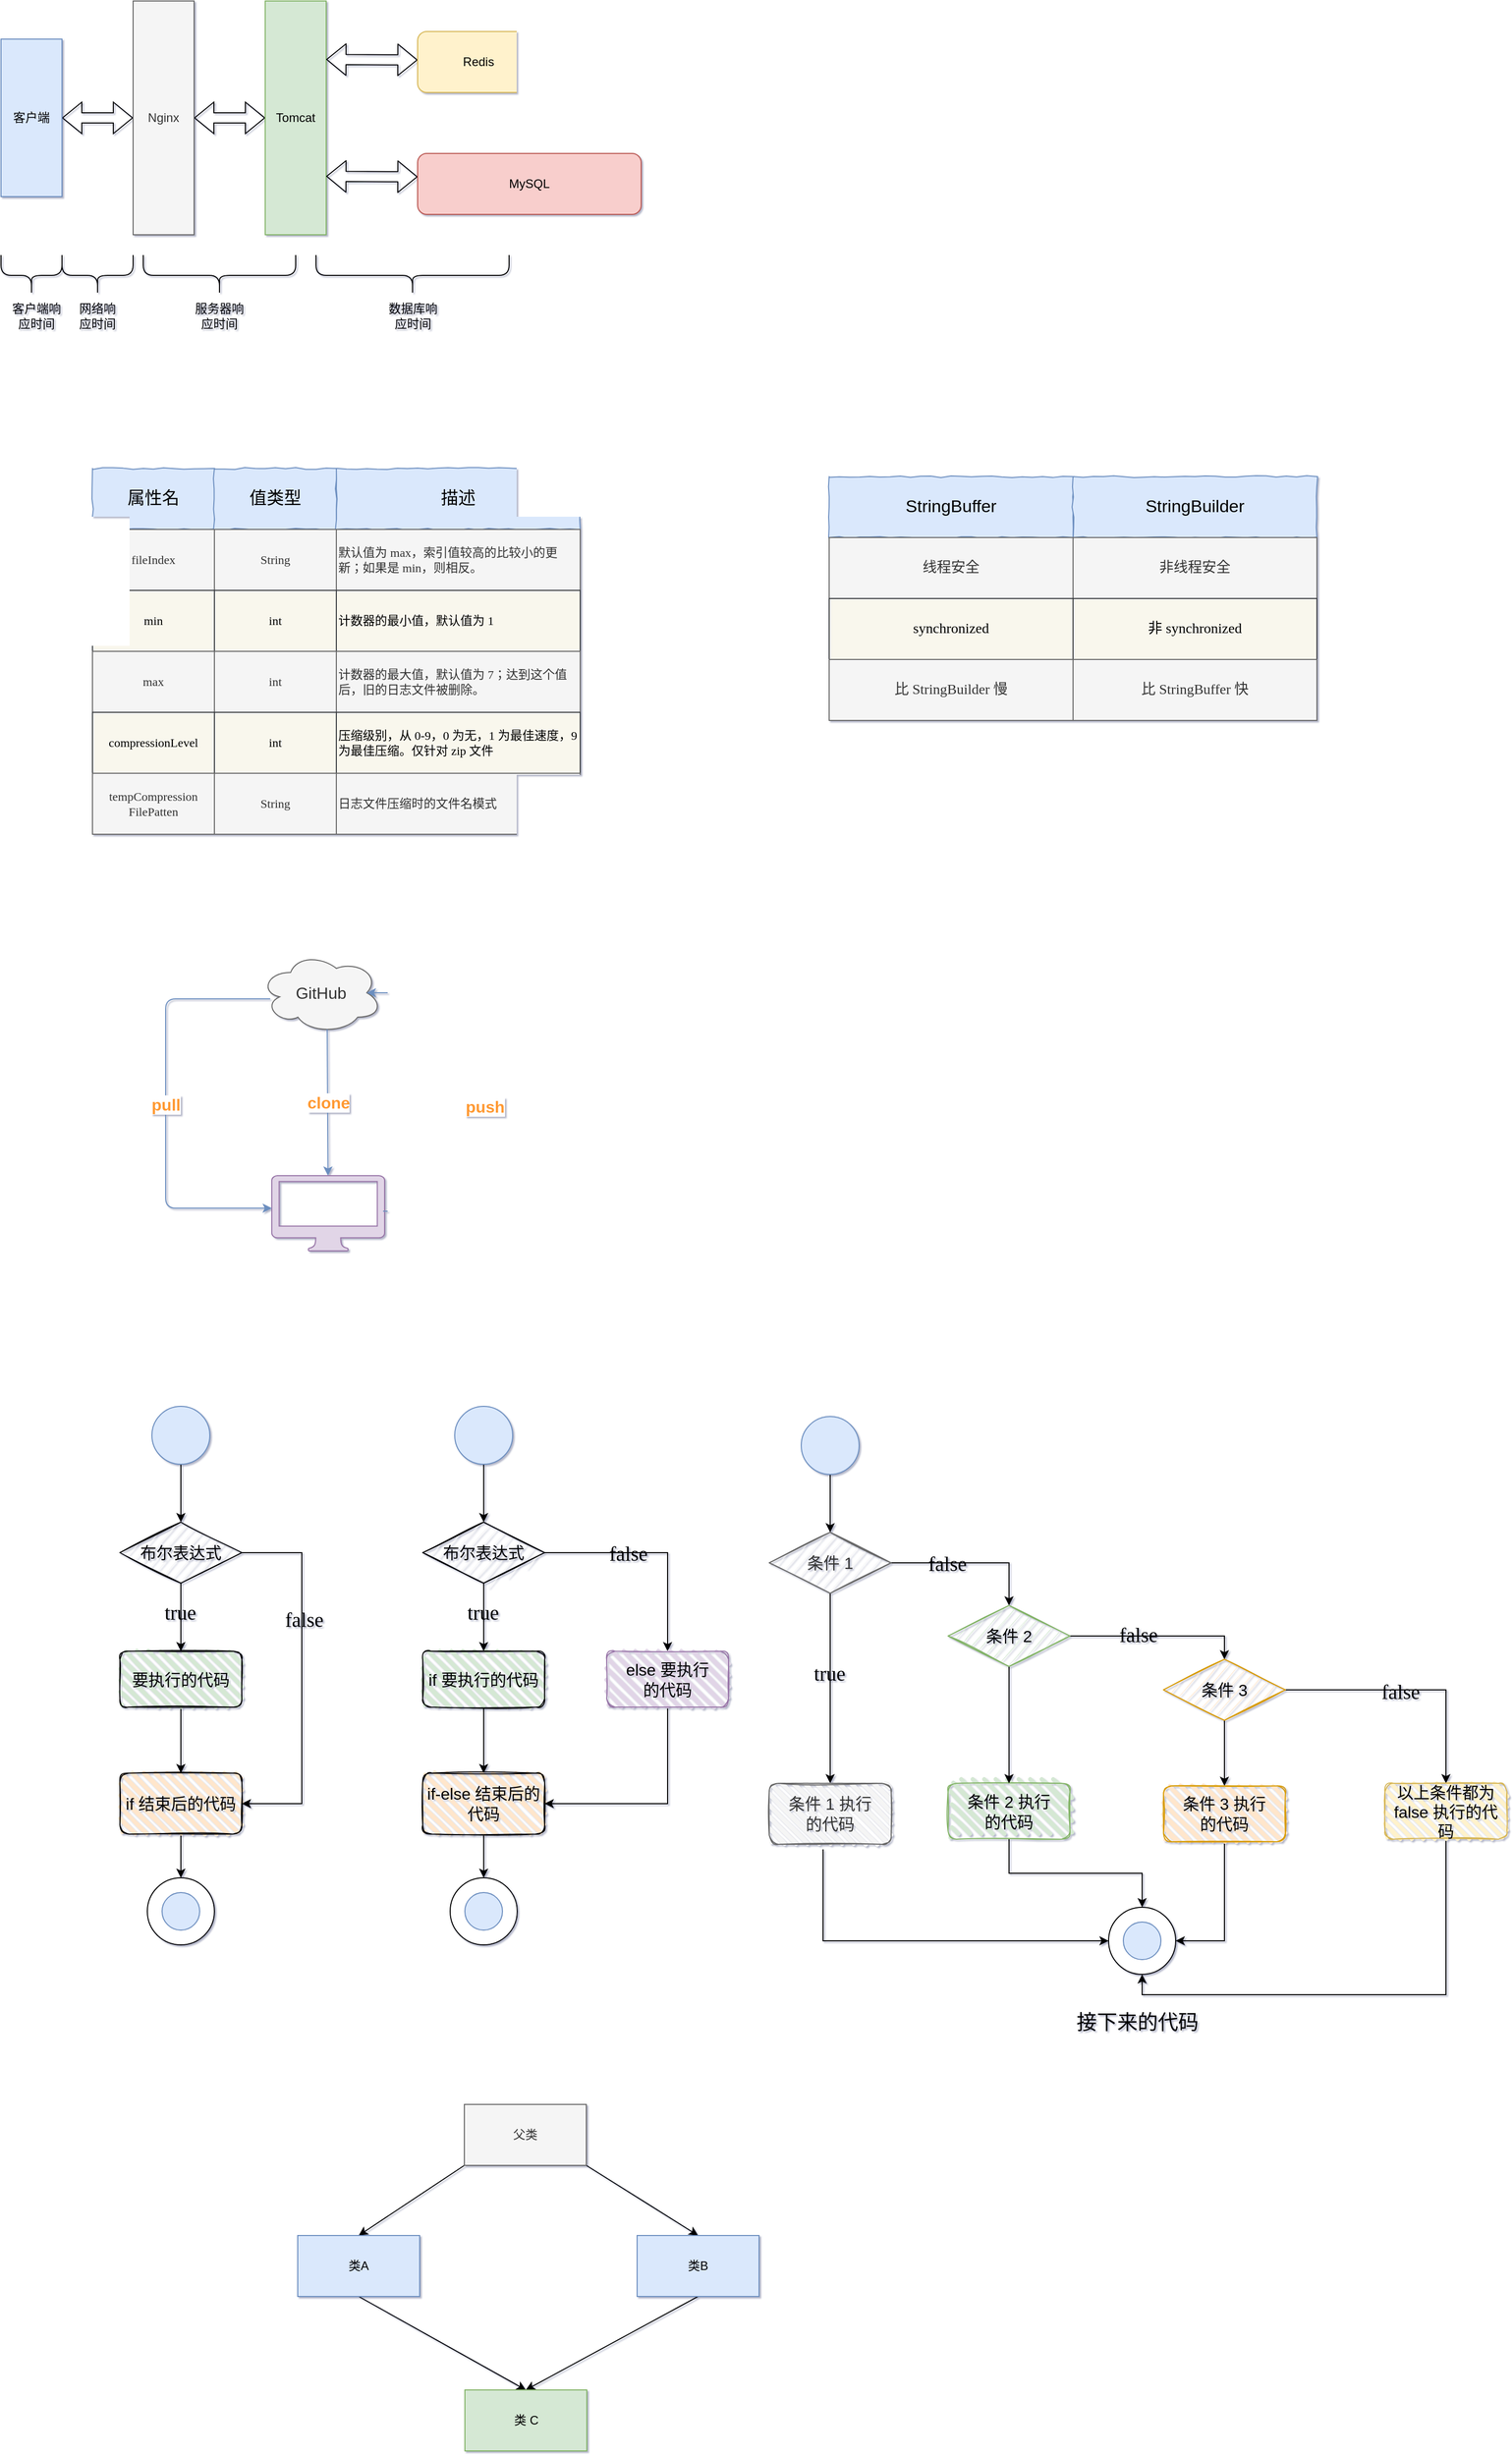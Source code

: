 <mxfile version="13.10.3" type="github" pages="2">
  <diagram id="diSPx6sxwbUCZ3BAV0dR" name="Page-1">
    <mxGraphModel dx="809" dy="812" grid="0" gridSize="10" guides="1" tooltips="1" connect="1" arrows="1" fold="1" page="0" pageScale="1" pageWidth="583" pageHeight="827" math="0" shadow="1">
      <root>
        <mxCell id="0" />
        <mxCell id="1" parent="0" />
        <mxCell id="1Xf8XIknH_fAtcvEAelX-21" style="edgeStyle=orthogonalEdgeStyle;shape=flexArrow;rounded=0;orthogonalLoop=1;jettySize=auto;html=1;exitX=1;exitY=0.5;exitDx=0;exitDy=0;entryX=0;entryY=0.5;entryDx=0;entryDy=0;startArrow=block;" parent="1" source="1Xf8XIknH_fAtcvEAelX-1" target="1Xf8XIknH_fAtcvEAelX-8" edge="1">
          <mxGeometry relative="1" as="geometry" />
        </mxCell>
        <mxCell id="1Xf8XIknH_fAtcvEAelX-1" value="客户端" style="rounded=0;whiteSpace=wrap;html=1;fillColor=#dae8fc;strokeColor=#6c8ebf;" parent="1" vertex="1">
          <mxGeometry x="10" y="267.5" width="60" height="155" as="geometry" />
        </mxCell>
        <mxCell id="1Xf8XIknH_fAtcvEAelX-22" style="edgeStyle=orthogonalEdgeStyle;shape=flexArrow;rounded=0;orthogonalLoop=1;jettySize=auto;html=1;entryX=0;entryY=0.5;entryDx=0;entryDy=0;startArrow=block;" parent="1" source="1Xf8XIknH_fAtcvEAelX-8" target="1Xf8XIknH_fAtcvEAelX-9" edge="1">
          <mxGeometry relative="1" as="geometry" />
        </mxCell>
        <mxCell id="1Xf8XIknH_fAtcvEAelX-8" value="Nginx" style="rounded=0;whiteSpace=wrap;html=1;fillColor=#f5f5f5;strokeColor=#666666;fontColor=#333333;" parent="1" vertex="1">
          <mxGeometry x="140" y="230" width="60" height="230" as="geometry" />
        </mxCell>
        <mxCell id="1Xf8XIknH_fAtcvEAelX-9" value="Tomcat" style="rounded=0;whiteSpace=wrap;html=1;fillColor=#d5e8d4;strokeColor=#82b366;" parent="1" vertex="1">
          <mxGeometry x="270" y="230" width="60" height="230" as="geometry" />
        </mxCell>
        <mxCell id="1Xf8XIknH_fAtcvEAelX-29" value="" style="shape=flexArrow;endArrow=classic;startArrow=classic;html=1;exitX=1;exitY=0.25;exitDx=0;exitDy=0;" parent="1" source="1Xf8XIknH_fAtcvEAelX-9" edge="1">
          <mxGeometry width="50" height="50" relative="1" as="geometry">
            <mxPoint x="350" y="300" as="sourcePoint" />
            <mxPoint x="420" y="288" as="targetPoint" />
          </mxGeometry>
        </mxCell>
        <mxCell id="1Xf8XIknH_fAtcvEAelX-30" value="Redis" style="rounded=1;whiteSpace=wrap;html=1;fillColor=#fff2cc;strokeColor=#d6b656;" parent="1" vertex="1">
          <mxGeometry x="420" y="260" width="120" height="60" as="geometry" />
        </mxCell>
        <mxCell id="1Xf8XIknH_fAtcvEAelX-31" value="" style="shape=flexArrow;endArrow=classic;startArrow=classic;html=1;exitX=1;exitY=0.75;exitDx=0;exitDy=0;" parent="1" source="1Xf8XIknH_fAtcvEAelX-9" edge="1">
          <mxGeometry width="50" height="50" relative="1" as="geometry">
            <mxPoint x="340" y="430" as="sourcePoint" />
            <mxPoint x="420" y="403" as="targetPoint" />
          </mxGeometry>
        </mxCell>
        <mxCell id="1Xf8XIknH_fAtcvEAelX-32" value="MySQL" style="rounded=1;whiteSpace=wrap;html=1;fillColor=#f8cecc;strokeColor=#b85450;" parent="1" vertex="1">
          <mxGeometry x="420" y="380" width="220" height="60" as="geometry" />
        </mxCell>
        <mxCell id="1Xf8XIknH_fAtcvEAelX-35" value="" style="shape=curlyBracket;whiteSpace=wrap;html=1;rounded=1;direction=north;" parent="1" vertex="1">
          <mxGeometry x="10" y="480" width="60" height="40" as="geometry" />
        </mxCell>
        <mxCell id="1Xf8XIknH_fAtcvEAelX-36" value="客户端响应时间" style="text;html=1;strokeColor=none;fillColor=none;align=center;verticalAlign=middle;whiteSpace=wrap;rounded=0;" parent="1" vertex="1">
          <mxGeometry x="20" y="530" width="50" height="20" as="geometry" />
        </mxCell>
        <mxCell id="1Xf8XIknH_fAtcvEAelX-38" value="" style="shape=curlyBracket;whiteSpace=wrap;html=1;rounded=1;direction=north;" parent="1" vertex="1">
          <mxGeometry x="70" y="480" width="70" height="40" as="geometry" />
        </mxCell>
        <mxCell id="1Xf8XIknH_fAtcvEAelX-39" value="网络响应时间" style="text;html=1;strokeColor=none;fillColor=none;align=center;verticalAlign=middle;whiteSpace=wrap;rounded=0;" parent="1" vertex="1">
          <mxGeometry x="85" y="530" width="40" height="20" as="geometry" />
        </mxCell>
        <mxCell id="1Xf8XIknH_fAtcvEAelX-40" value="" style="shape=curlyBracket;whiteSpace=wrap;html=1;rounded=1;direction=north;" parent="1" vertex="1">
          <mxGeometry x="150" y="480" width="150" height="40" as="geometry" />
        </mxCell>
        <mxCell id="1Xf8XIknH_fAtcvEAelX-41" value="服务器响应时间" style="text;html=1;strokeColor=none;fillColor=none;align=center;verticalAlign=middle;whiteSpace=wrap;rounded=0;" parent="1" vertex="1">
          <mxGeometry x="200" y="530" width="50" height="20" as="geometry" />
        </mxCell>
        <mxCell id="1Xf8XIknH_fAtcvEAelX-43" value="" style="shape=curlyBracket;whiteSpace=wrap;html=1;rounded=1;direction=north;" parent="1" vertex="1">
          <mxGeometry x="320" y="480" width="190" height="40" as="geometry" />
        </mxCell>
        <mxCell id="1Xf8XIknH_fAtcvEAelX-44" value="数据库响应时间" style="text;html=1;strokeColor=none;fillColor=none;align=center;verticalAlign=middle;whiteSpace=wrap;rounded=0;" parent="1" vertex="1">
          <mxGeometry x="387.5" y="530" width="55" height="20" as="geometry" />
        </mxCell>
        <mxCell id="rbrxd1Zm40ocYw3N6xHd-1" value="属性名" style="rounded=0;whiteSpace=wrap;html=1;fontSize=17;fillColor=#dae8fc;strokeColor=#6c8ebf;comic=1;" parent="1" vertex="1">
          <mxGeometry x="100" y="690" width="120" height="60" as="geometry" />
        </mxCell>
        <mxCell id="rbrxd1Zm40ocYw3N6xHd-2" value="值类型" style="rounded=0;whiteSpace=wrap;html=1;fontSize=17;fillColor=#dae8fc;strokeColor=#6c8ebf;comic=1;" parent="1" vertex="1">
          <mxGeometry x="220" y="690" width="120" height="60" as="geometry" />
        </mxCell>
        <mxCell id="rbrxd1Zm40ocYw3N6xHd-3" value="描述" style="rounded=0;whiteSpace=wrap;html=1;fontSize=17;fillColor=#dae8fc;strokeColor=#6c8ebf;comic=1;" parent="1" vertex="1">
          <mxGeometry x="340" y="690" width="240" height="60" as="geometry" />
        </mxCell>
        <mxCell id="rbrxd1Zm40ocYw3N6xHd-4" value="fileIndex" style="rounded=0;whiteSpace=wrap;html=1;fillColor=#f5f5f5;strokeColor=#666666;fontColor=#333333;fontFamily=Verdana;" parent="1" vertex="1">
          <mxGeometry x="100" y="750" width="120" height="60" as="geometry" />
        </mxCell>
        <mxCell id="rbrxd1Zm40ocYw3N6xHd-5" value="String" style="rounded=0;whiteSpace=wrap;html=1;fillColor=#f5f5f5;strokeColor=#666666;fontColor=#333333;fontFamily=Verdana;" parent="1" vertex="1">
          <mxGeometry x="220" y="750" width="120" height="60" as="geometry" />
        </mxCell>
        <mxCell id="rbrxd1Zm40ocYw3N6xHd-6" value="默认值为 max，索引值较高的比较小的更新；如果是 min，则相反。" style="rounded=0;whiteSpace=wrap;html=1;align=left;fillColor=#f5f5f5;strokeColor=#666666;fontColor=#333333;fontFamily=Verdana;" parent="1" vertex="1">
          <mxGeometry x="340" y="750" width="240" height="60" as="geometry" />
        </mxCell>
        <mxCell id="rbrxd1Zm40ocYw3N6xHd-7" value="min" style="rounded=0;whiteSpace=wrap;html=1;fontSize=12;fontFamily=Verdana;fillColor=#f9f7ed;strokeColor=#36393d;" parent="1" vertex="1">
          <mxGeometry x="100" y="810" width="120" height="60" as="geometry" />
        </mxCell>
        <mxCell id="rbrxd1Zm40ocYw3N6xHd-8" value="int" style="rounded=0;whiteSpace=wrap;html=1;fontSize=12;fontFamily=Verdana;fillColor=#f9f7ed;strokeColor=#36393d;" parent="1" vertex="1">
          <mxGeometry x="220" y="810" width="120" height="60" as="geometry" />
        </mxCell>
        <mxCell id="rbrxd1Zm40ocYw3N6xHd-9" value="计数器的最小值，默认值为 1" style="rounded=0;whiteSpace=wrap;html=1;align=left;fontSize=12;fontFamily=Verdana;fillColor=#f9f7ed;strokeColor=#36393d;" parent="1" vertex="1">
          <mxGeometry x="340" y="810" width="240" height="60" as="geometry" />
        </mxCell>
        <mxCell id="rbrxd1Zm40ocYw3N6xHd-10" value="max" style="rounded=0;whiteSpace=wrap;html=1;fillColor=#f5f5f5;strokeColor=#666666;fontColor=#333333;fontSize=12;fontFamily=Verdana;" parent="1" vertex="1">
          <mxGeometry x="100" y="870" width="120" height="60" as="geometry" />
        </mxCell>
        <mxCell id="rbrxd1Zm40ocYw3N6xHd-11" value="compressionLevel" style="rounded=0;whiteSpace=wrap;html=1;fontSize=12;fontFamily=Verdana;fillColor=#f9f7ed;strokeColor=#36393d;" parent="1" vertex="1">
          <mxGeometry x="100" y="930" width="120" height="60" as="geometry" />
        </mxCell>
        <mxCell id="rbrxd1Zm40ocYw3N6xHd-12" value="tempCompression&lt;br style=&quot;font-size: 12px;&quot;&gt;FilePatten" style="rounded=0;whiteSpace=wrap;html=1;align=center;fillColor=#f5f5f5;strokeColor=#666666;fontColor=#333333;fontSize=12;fontFamily=Verdana;" parent="1" vertex="1">
          <mxGeometry x="100" y="990" width="120" height="60" as="geometry" />
        </mxCell>
        <mxCell id="rbrxd1Zm40ocYw3N6xHd-13" value="int" style="rounded=0;whiteSpace=wrap;html=1;fillColor=#f5f5f5;strokeColor=#666666;fontColor=#333333;fontSize=12;fontFamily=Verdana;" parent="1" vertex="1">
          <mxGeometry x="220" y="870" width="120" height="60" as="geometry" />
        </mxCell>
        <mxCell id="rbrxd1Zm40ocYw3N6xHd-14" value="int" style="rounded=0;whiteSpace=wrap;html=1;fontSize=12;fontFamily=Verdana;fillColor=#f9f7ed;strokeColor=#36393d;" parent="1" vertex="1">
          <mxGeometry x="220" y="930" width="120" height="60" as="geometry" />
        </mxCell>
        <mxCell id="rbrxd1Zm40ocYw3N6xHd-15" value="String" style="rounded=0;whiteSpace=wrap;html=1;fillColor=#f5f5f5;strokeColor=#666666;fontColor=#333333;fontSize=12;fontFamily=Verdana;" parent="1" vertex="1">
          <mxGeometry x="220" y="990" width="120" height="60" as="geometry" />
        </mxCell>
        <mxCell id="rbrxd1Zm40ocYw3N6xHd-16" value="计数器的最大值，默认值为 7；达到这个值后，旧的日志文件被删除。" style="rounded=0;whiteSpace=wrap;html=1;align=left;fillColor=#f5f5f5;strokeColor=#666666;fontColor=#333333;fontSize=12;fontFamily=Verdana;" parent="1" vertex="1">
          <mxGeometry x="340" y="870" width="240" height="60" as="geometry" />
        </mxCell>
        <mxCell id="rbrxd1Zm40ocYw3N6xHd-17" value="压缩级别，从 0-9，0 为无，1 为最佳速度，9 为最佳压缩。仅针对 zip 文件" style="rounded=0;whiteSpace=wrap;html=1;align=left;fontSize=12;fontFamily=Verdana;fillColor=#f9f7ed;strokeColor=#36393d;" parent="1" vertex="1">
          <mxGeometry x="340" y="930" width="240" height="60" as="geometry" />
        </mxCell>
        <mxCell id="rbrxd1Zm40ocYw3N6xHd-18" value="日志文件压缩时的文件名模式" style="rounded=0;whiteSpace=wrap;html=1;align=left;fillColor=#f5f5f5;strokeColor=#666666;fontColor=#333333;fontSize=12;fontFamily=Verdana;" parent="1" vertex="1">
          <mxGeometry x="340" y="990" width="240" height="60" as="geometry" />
        </mxCell>
        <mxCell id="RKml3W5jO_ZEPc0W99SS-1" value="GitHub" style="ellipse;shape=cloud;whiteSpace=wrap;html=1;fillColor=#f5f5f5;strokeColor=#666666;fontColor=#333333;fontSize=16;" parent="1" vertex="1">
          <mxGeometry x="265" y="1166" width="120" height="80" as="geometry" />
        </mxCell>
        <mxCell id="RKml3W5jO_ZEPc0W99SS-4" value="" style="pointerEvents=1;shadow=0;dashed=0;html=1;strokeColor=#9673a6;fillColor=#e1d5e7;labelPosition=center;verticalLabelPosition=bottom;verticalAlign=top;outlineConnect=0;align=center;shape=mxgraph.office.devices.mac_client;fontSize=16;" parent="1" vertex="1">
          <mxGeometry x="276.5" y="1386" width="111" height="74" as="geometry" />
        </mxCell>
        <mxCell id="RKml3W5jO_ZEPc0W99SS-5" value="" style="endArrow=classic;html=1;exitX=0.55;exitY=0.95;exitDx=0;exitDy=0;exitPerimeter=0;fillColor=#dae8fc;strokeColor=#6c8ebf;fontSize=16;" parent="1" source="RKml3W5jO_ZEPc0W99SS-1" target="RKml3W5jO_ZEPc0W99SS-4" edge="1">
          <mxGeometry relative="1" as="geometry">
            <mxPoint x="326" y="1274" as="sourcePoint" />
            <mxPoint x="426" y="1274" as="targetPoint" />
          </mxGeometry>
        </mxCell>
        <mxCell id="RKml3W5jO_ZEPc0W99SS-6" value="clone" style="edgeLabel;resizable=0;html=1;align=center;verticalAlign=middle;fontSize=16;fontStyle=1;fontColor=#FF9933;" parent="RKml3W5jO_ZEPc0W99SS-5" connectable="0" vertex="1">
          <mxGeometry relative="1" as="geometry" />
        </mxCell>
        <mxCell id="RKml3W5jO_ZEPc0W99SS-8" value="" style="endArrow=classic;html=1;entryX=0.875;entryY=0.5;entryDx=0;entryDy=0;entryPerimeter=0;edgeStyle=orthogonalEdgeStyle;fillColor=#dae8fc;strokeColor=#6c8ebf;fontSize=16;" parent="1" target="RKml3W5jO_ZEPc0W99SS-1" edge="1">
          <mxGeometry relative="1" as="geometry">
            <mxPoint x="386" y="1421" as="sourcePoint" />
            <mxPoint x="486" y="1421" as="targetPoint" />
            <Array as="points">
              <mxPoint x="485" y="1421" />
              <mxPoint x="485" y="1206" />
            </Array>
          </mxGeometry>
        </mxCell>
        <mxCell id="RKml3W5jO_ZEPc0W99SS-9" value="push" style="edgeLabel;resizable=0;align=center;verticalAlign=middle;fontSize=16;fontStyle=1;fontColor=#FF9933;html=1;comic=0;" parent="RKml3W5jO_ZEPc0W99SS-8" connectable="0" vertex="1">
          <mxGeometry relative="1" as="geometry">
            <mxPoint x="1" y="12" as="offset" />
          </mxGeometry>
        </mxCell>
        <mxCell id="RKml3W5jO_ZEPc0W99SS-10" value="" style="endArrow=classic;html=1;exitX=0.083;exitY=0.575;exitDx=0;exitDy=0;exitPerimeter=0;edgeStyle=orthogonalEdgeStyle;fillColor=#dae8fc;strokeColor=#6c8ebf;fontSize=16;" parent="1" source="RKml3W5jO_ZEPc0W99SS-1" target="RKml3W5jO_ZEPc0W99SS-4" edge="1">
          <mxGeometry relative="1" as="geometry">
            <mxPoint x="157" y="1254" as="sourcePoint" />
            <mxPoint x="262" y="1423" as="targetPoint" />
            <Array as="points">
              <mxPoint x="172" y="1212" />
              <mxPoint x="172" y="1418" />
            </Array>
          </mxGeometry>
        </mxCell>
        <mxCell id="RKml3W5jO_ZEPc0W99SS-11" value="pull" style="edgeLabel;resizable=0;html=1;align=center;verticalAlign=middle;fontSize=16;fontStyle=1;fontColor=#FF9933;" parent="RKml3W5jO_ZEPc0W99SS-10" connectable="0" vertex="1">
          <mxGeometry relative="1" as="geometry" />
        </mxCell>
        <mxCell id="RKml3W5jO_ZEPc0W99SS-21" style="edgeStyle=orthogonalEdgeStyle;rounded=0;orthogonalLoop=1;jettySize=auto;html=1;exitX=1;exitY=0.5;exitDx=0;exitDy=0;entryX=1;entryY=0.5;entryDx=0;entryDy=0;fontSize=16;fontColor=#000000;" parent="1" source="RKml3W5jO_ZEPc0W99SS-13" target="RKml3W5jO_ZEPc0W99SS-15" edge="1">
          <mxGeometry relative="1" as="geometry">
            <Array as="points">
              <mxPoint x="306" y="1757" />
              <mxPoint x="306" y="2004" />
            </Array>
          </mxGeometry>
        </mxCell>
        <mxCell id="RKml3W5jO_ZEPc0W99SS-26" value="false" style="edgeLabel;html=1;align=center;verticalAlign=middle;resizable=0;points=[];fontSize=20;fontColor=#000000;labelBackgroundColor=none;fontFamily=Comic Sans MS;" parent="RKml3W5jO_ZEPc0W99SS-21" vertex="1" connectable="0">
          <mxGeometry x="-0.189" y="-1" relative="1" as="geometry">
            <mxPoint x="3" y="-24" as="offset" />
          </mxGeometry>
        </mxCell>
        <mxCell id="RKml3W5jO_ZEPc0W99SS-22" style="edgeStyle=orthogonalEdgeStyle;rounded=0;orthogonalLoop=1;jettySize=auto;html=1;exitX=0.5;exitY=1;exitDx=0;exitDy=0;entryX=0.5;entryY=0;entryDx=0;entryDy=0;fontSize=16;fontColor=#000000;" parent="1" source="RKml3W5jO_ZEPc0W99SS-13" target="RKml3W5jO_ZEPc0W99SS-14" edge="1">
          <mxGeometry relative="1" as="geometry" />
        </mxCell>
        <mxCell id="RKml3W5jO_ZEPc0W99SS-25" value="true" style="edgeLabel;html=1;align=center;verticalAlign=middle;resizable=0;points=[];fontSize=20;labelBackgroundColor=none;comic=0;fontFamily=Comic Sans MS;" parent="RKml3W5jO_ZEPc0W99SS-22" vertex="1" connectable="0">
          <mxGeometry x="-0.164" y="-1" relative="1" as="geometry">
            <mxPoint as="offset" />
          </mxGeometry>
        </mxCell>
        <mxCell id="RKml3W5jO_ZEPc0W99SS-13" value="布尔表达式" style="rhombus;whiteSpace=wrap;html=1;strokeWidth=1;fillWeight=-1;hachureGap=8;fillStyle=auto;fillColor=#f5f5f5;sketch=1;labelBackgroundColor=none;comic=0;fontSize=16;" parent="1" vertex="1">
          <mxGeometry x="127" y="1727" width="120" height="60" as="geometry" />
        </mxCell>
        <mxCell id="RKml3W5jO_ZEPc0W99SS-23" style="edgeStyle=orthogonalEdgeStyle;rounded=0;orthogonalLoop=1;jettySize=auto;html=1;entryX=0.5;entryY=0;entryDx=0;entryDy=0;fontSize=16;fontColor=#000000;" parent="1" source="RKml3W5jO_ZEPc0W99SS-14" target="RKml3W5jO_ZEPc0W99SS-15" edge="1">
          <mxGeometry relative="1" as="geometry" />
        </mxCell>
        <mxCell id="RKml3W5jO_ZEPc0W99SS-14" value="要执行的代码" style="rounded=1;whiteSpace=wrap;html=1;strokeWidth=1;fillWeight=4;hachureGap=8;hachureAngle=45;fillColor=#d5e8d4;sketch=1;labelBackgroundColor=none;comic=0;fontSize=16;" parent="1" vertex="1">
          <mxGeometry x="127" y="1854" width="120" height="55" as="geometry" />
        </mxCell>
        <mxCell id="RKml3W5jO_ZEPc0W99SS-24" style="edgeStyle=orthogonalEdgeStyle;rounded=0;orthogonalLoop=1;jettySize=auto;html=1;exitX=0.5;exitY=1;exitDx=0;exitDy=0;entryX=0.5;entryY=0;entryDx=0;entryDy=0;fontSize=16;fontColor=#000000;" parent="1" source="RKml3W5jO_ZEPc0W99SS-15" target="RKml3W5jO_ZEPc0W99SS-18" edge="1">
          <mxGeometry relative="1" as="geometry" />
        </mxCell>
        <mxCell id="RKml3W5jO_ZEPc0W99SS-15" value="if 结束后的代码" style="rounded=1;whiteSpace=wrap;html=1;strokeWidth=1;fillWeight=4;hachureGap=8;hachureAngle=45;fillColor=#ffe6cc;sketch=1;labelBackgroundColor=none;comic=0;fontSize=16;" parent="1" vertex="1">
          <mxGeometry x="127" y="1974" width="120" height="60" as="geometry" />
        </mxCell>
        <mxCell id="RKml3W5jO_ZEPc0W99SS-20" style="edgeStyle=orthogonalEdgeStyle;rounded=0;orthogonalLoop=1;jettySize=auto;html=1;entryX=0.5;entryY=0;entryDx=0;entryDy=0;fontSize=16;fontColor=#000000;" parent="1" source="RKml3W5jO_ZEPc0W99SS-17" target="RKml3W5jO_ZEPc0W99SS-13" edge="1">
          <mxGeometry relative="1" as="geometry" />
        </mxCell>
        <mxCell id="RKml3W5jO_ZEPc0W99SS-17" value="" style="ellipse;whiteSpace=wrap;html=1;aspect=fixed;labelBackgroundColor=#FFF2CC;comic=0;fontSize=16;fillColor=#dae8fc;strokeColor=#6c8ebf;" parent="1" vertex="1">
          <mxGeometry x="158.5" y="1613" width="57" height="57" as="geometry" />
        </mxCell>
        <mxCell id="RKml3W5jO_ZEPc0W99SS-18" value="" style="ellipse;whiteSpace=wrap;html=1;aspect=fixed;labelBackgroundColor=#FFF2CC;comic=0;fontSize=16;fontColor=#FF9933;" parent="1" vertex="1">
          <mxGeometry x="154" y="2077" width="66" height="66" as="geometry" />
        </mxCell>
        <mxCell id="RKml3W5jO_ZEPc0W99SS-19" value="" style="ellipse;whiteSpace=wrap;html=1;aspect=fixed;labelBackgroundColor=#FFF2CC;comic=0;fontSize=16;fillColor=#dae8fc;strokeColor=#6c8ebf;" parent="1" vertex="1">
          <mxGeometry x="168.5" y="2091.5" width="37" height="37" as="geometry" />
        </mxCell>
        <mxCell id="RKml3W5jO_ZEPc0W99SS-29" style="edgeStyle=orthogonalEdgeStyle;rounded=0;orthogonalLoop=1;jettySize=auto;html=1;exitX=0.5;exitY=1;exitDx=0;exitDy=0;entryX=0.5;entryY=0;entryDx=0;entryDy=0;fontSize=16;fontColor=#000000;" parent="1" source="RKml3W5jO_ZEPc0W99SS-31" target="RKml3W5jO_ZEPc0W99SS-33" edge="1">
          <mxGeometry relative="1" as="geometry" />
        </mxCell>
        <mxCell id="RKml3W5jO_ZEPc0W99SS-30" value="true" style="edgeLabel;html=1;align=center;verticalAlign=middle;resizable=0;points=[];fontSize=20;labelBackgroundColor=none;comic=0;fontFamily=Comic Sans MS;" parent="RKml3W5jO_ZEPc0W99SS-29" vertex="1" connectable="0">
          <mxGeometry x="-0.164" y="-1" relative="1" as="geometry">
            <mxPoint as="offset" />
          </mxGeometry>
        </mxCell>
        <mxCell id="RKml3W5jO_ZEPc0W99SS-41" style="edgeStyle=orthogonalEdgeStyle;rounded=0;orthogonalLoop=1;jettySize=auto;html=1;entryX=0.5;entryY=0;entryDx=0;entryDy=0;fontFamily=Comic Sans MS;fontSize=20;fontColor=#000000;" parent="1" source="RKml3W5jO_ZEPc0W99SS-31" target="RKml3W5jO_ZEPc0W99SS-40" edge="1">
          <mxGeometry relative="1" as="geometry">
            <Array as="points">
              <mxPoint x="666" y="1757" />
            </Array>
          </mxGeometry>
        </mxCell>
        <mxCell id="RKml3W5jO_ZEPc0W99SS-43" value="false" style="edgeLabel;html=1;align=center;verticalAlign=middle;resizable=0;points=[];fontSize=20;fontFamily=Comic Sans MS;fontColor=#000000;labelBackgroundColor=none;" parent="RKml3W5jO_ZEPc0W99SS-41" vertex="1" connectable="0">
          <mxGeometry x="-0.248" relative="1" as="geometry">
            <mxPoint as="offset" />
          </mxGeometry>
        </mxCell>
        <mxCell id="RKml3W5jO_ZEPc0W99SS-31" value="布尔表达式" style="rhombus;whiteSpace=wrap;html=1;strokeWidth=1;fillWeight=-1;hachureGap=8;fillStyle=auto;fillColor=#f5f5f5;sketch=1;labelBackgroundColor=none;comic=0;fontSize=16;" parent="1" vertex="1">
          <mxGeometry x="425" y="1727" width="120" height="60" as="geometry" />
        </mxCell>
        <mxCell id="RKml3W5jO_ZEPc0W99SS-32" style="edgeStyle=orthogonalEdgeStyle;rounded=0;orthogonalLoop=1;jettySize=auto;html=1;entryX=0.5;entryY=0;entryDx=0;entryDy=0;fontSize=16;fontColor=#000000;" parent="1" source="RKml3W5jO_ZEPc0W99SS-33" target="RKml3W5jO_ZEPc0W99SS-35" edge="1">
          <mxGeometry relative="1" as="geometry" />
        </mxCell>
        <mxCell id="RKml3W5jO_ZEPc0W99SS-33" value="if 要执行的代码" style="rounded=1;whiteSpace=wrap;html=1;strokeWidth=1;fillWeight=4;hachureGap=8;hachureAngle=45;fillColor=#d5e8d4;sketch=1;labelBackgroundColor=none;comic=0;fontSize=16;" parent="1" vertex="1">
          <mxGeometry x="425" y="1854" width="120" height="55" as="geometry" />
        </mxCell>
        <mxCell id="RKml3W5jO_ZEPc0W99SS-34" style="edgeStyle=orthogonalEdgeStyle;rounded=0;orthogonalLoop=1;jettySize=auto;html=1;exitX=0.5;exitY=1;exitDx=0;exitDy=0;entryX=0.5;entryY=0;entryDx=0;entryDy=0;fontSize=16;fontColor=#000000;" parent="1" source="RKml3W5jO_ZEPc0W99SS-35" target="RKml3W5jO_ZEPc0W99SS-38" edge="1">
          <mxGeometry relative="1" as="geometry" />
        </mxCell>
        <mxCell id="RKml3W5jO_ZEPc0W99SS-35" value="if-else 结束后的代码" style="rounded=1;whiteSpace=wrap;html=1;strokeWidth=1;fillWeight=4;hachureGap=8;hachureAngle=45;fillColor=#ffe6cc;sketch=1;labelBackgroundColor=none;comic=0;fontSize=16;" parent="1" vertex="1">
          <mxGeometry x="425" y="1974" width="120" height="60" as="geometry" />
        </mxCell>
        <mxCell id="RKml3W5jO_ZEPc0W99SS-36" style="edgeStyle=orthogonalEdgeStyle;rounded=0;orthogonalLoop=1;jettySize=auto;html=1;entryX=0.5;entryY=0;entryDx=0;entryDy=0;fontSize=16;fontColor=#000000;" parent="1" source="RKml3W5jO_ZEPc0W99SS-37" target="RKml3W5jO_ZEPc0W99SS-31" edge="1">
          <mxGeometry relative="1" as="geometry" />
        </mxCell>
        <mxCell id="RKml3W5jO_ZEPc0W99SS-37" value="" style="ellipse;whiteSpace=wrap;html=1;aspect=fixed;labelBackgroundColor=#FFF2CC;comic=0;fontSize=16;fillColor=#dae8fc;strokeColor=#6c8ebf;" parent="1" vertex="1">
          <mxGeometry x="456.5" y="1613" width="57" height="57" as="geometry" />
        </mxCell>
        <mxCell id="RKml3W5jO_ZEPc0W99SS-38" value="" style="ellipse;whiteSpace=wrap;html=1;aspect=fixed;labelBackgroundColor=#FFF2CC;comic=0;fontSize=16;fontColor=#FF9933;" parent="1" vertex="1">
          <mxGeometry x="452" y="2077" width="66" height="66" as="geometry" />
        </mxCell>
        <mxCell id="RKml3W5jO_ZEPc0W99SS-39" value="" style="ellipse;whiteSpace=wrap;html=1;aspect=fixed;labelBackgroundColor=#FFF2CC;comic=0;fontSize=16;fillColor=#dae8fc;strokeColor=#6c8ebf;" parent="1" vertex="1">
          <mxGeometry x="466.5" y="2091.5" width="37" height="37" as="geometry" />
        </mxCell>
        <mxCell id="RKml3W5jO_ZEPc0W99SS-42" style="edgeStyle=orthogonalEdgeStyle;rounded=0;orthogonalLoop=1;jettySize=auto;html=1;entryX=1;entryY=0.5;entryDx=0;entryDy=0;fontFamily=Comic Sans MS;fontSize=20;fontColor=#000000;" parent="1" source="RKml3W5jO_ZEPc0W99SS-40" target="RKml3W5jO_ZEPc0W99SS-35" edge="1">
          <mxGeometry relative="1" as="geometry">
            <Array as="points">
              <mxPoint x="666" y="2004" />
            </Array>
          </mxGeometry>
        </mxCell>
        <mxCell id="RKml3W5jO_ZEPc0W99SS-40" value="else 要执行&lt;br&gt;的代码" style="rounded=1;whiteSpace=wrap;html=1;strokeWidth=1;fillWeight=4;hachureGap=8;hachureAngle=45;fillColor=#e1d5e7;sketch=1;labelBackgroundColor=none;comic=0;fontSize=16;strokeColor=#9673a6;" parent="1" vertex="1">
          <mxGeometry x="606" y="1854" width="120" height="55" as="geometry" />
        </mxCell>
        <mxCell id="RKml3W5jO_ZEPc0W99SS-44" style="edgeStyle=orthogonalEdgeStyle;rounded=0;orthogonalLoop=1;jettySize=auto;html=1;exitX=0.5;exitY=1;exitDx=0;exitDy=0;fontSize=16;fontColor=#000000;" parent="1" source="RKml3W5jO_ZEPc0W99SS-48" target="RKml3W5jO_ZEPc0W99SS-52" edge="1">
          <mxGeometry relative="1" as="geometry">
            <mxPoint x="826" y="1864" as="targetPoint" />
          </mxGeometry>
        </mxCell>
        <mxCell id="RKml3W5jO_ZEPc0W99SS-45" value="true" style="edgeLabel;html=1;align=center;verticalAlign=middle;resizable=0;points=[];fontSize=20;labelBackgroundColor=none;comic=0;fontFamily=Comic Sans MS;" parent="RKml3W5jO_ZEPc0W99SS-44" vertex="1" connectable="0">
          <mxGeometry x="-0.164" y="-1" relative="1" as="geometry">
            <mxPoint as="offset" />
          </mxGeometry>
        </mxCell>
        <mxCell id="RKml3W5jO_ZEPc0W99SS-63" style="edgeStyle=orthogonalEdgeStyle;rounded=0;orthogonalLoop=1;jettySize=auto;html=1;entryX=0.5;entryY=0;entryDx=0;entryDy=0;fontFamily=Comic Sans MS;fontSize=20;fontColor=#000000;" parent="1" source="RKml3W5jO_ZEPc0W99SS-48" target="RKml3W5jO_ZEPc0W99SS-59" edge="1">
          <mxGeometry relative="1" as="geometry" />
        </mxCell>
        <mxCell id="RKml3W5jO_ZEPc0W99SS-74" value="false" style="edgeLabel;html=1;align=center;verticalAlign=middle;resizable=0;points=[];fontSize=20;fontFamily=Comic Sans MS;fontColor=#000000;labelBackgroundColor=none;" parent="RKml3W5jO_ZEPc0W99SS-63" vertex="1" connectable="0">
          <mxGeometry x="-0.304" relative="1" as="geometry">
            <mxPoint as="offset" />
          </mxGeometry>
        </mxCell>
        <mxCell id="RKml3W5jO_ZEPc0W99SS-48" value="条件 1" style="rhombus;whiteSpace=wrap;html=1;strokeWidth=1;fillWeight=-1;hachureGap=8;fillStyle=auto;fillColor=#f5f5f5;sketch=1;labelBackgroundColor=none;comic=0;fontSize=16;strokeColor=#666666;fontColor=#333333;" parent="1" vertex="1">
          <mxGeometry x="766" y="1737" width="120" height="60" as="geometry" />
        </mxCell>
        <mxCell id="RKml3W5jO_ZEPc0W99SS-70" style="edgeStyle=orthogonalEdgeStyle;rounded=0;orthogonalLoop=1;jettySize=auto;html=1;entryX=0;entryY=0.5;entryDx=0;entryDy=0;fontFamily=Comic Sans MS;fontSize=20;fontColor=#000000;exitX=0.442;exitY=1.083;exitDx=0;exitDy=0;exitPerimeter=0;" parent="1" source="RKml3W5jO_ZEPc0W99SS-52" target="RKml3W5jO_ZEPc0W99SS-55" edge="1">
          <mxGeometry relative="1" as="geometry">
            <Array as="points">
              <mxPoint x="819" y="2139" />
            </Array>
          </mxGeometry>
        </mxCell>
        <mxCell id="RKml3W5jO_ZEPc0W99SS-52" value="条件 1 执行&lt;br&gt;的代码" style="rounded=1;whiteSpace=wrap;html=1;strokeWidth=1;fillWeight=4;hachureGap=8;hachureAngle=45;fillColor=#f5f5f5;sketch=1;labelBackgroundColor=none;comic=0;fontSize=16;strokeColor=#666666;fontColor=#333333;" parent="1" vertex="1">
          <mxGeometry x="766" y="1984" width="120" height="60" as="geometry" />
        </mxCell>
        <mxCell id="RKml3W5jO_ZEPc0W99SS-53" style="edgeStyle=orthogonalEdgeStyle;rounded=0;orthogonalLoop=1;jettySize=auto;html=1;entryX=0.5;entryY=0;entryDx=0;entryDy=0;fontSize=16;fontColor=#000000;" parent="1" source="RKml3W5jO_ZEPc0W99SS-54" target="RKml3W5jO_ZEPc0W99SS-48" edge="1">
          <mxGeometry relative="1" as="geometry" />
        </mxCell>
        <mxCell id="RKml3W5jO_ZEPc0W99SS-54" value="" style="ellipse;whiteSpace=wrap;html=1;aspect=fixed;labelBackgroundColor=#FFF2CC;comic=0;fontSize=16;fillColor=#dae8fc;strokeColor=#6c8ebf;" parent="1" vertex="1">
          <mxGeometry x="797.5" y="1623" width="57" height="57" as="geometry" />
        </mxCell>
        <mxCell id="RKml3W5jO_ZEPc0W99SS-55" value="" style="ellipse;whiteSpace=wrap;html=1;aspect=fixed;labelBackgroundColor=#FFF2CC;comic=0;fontSize=16;fontColor=#FF9933;" parent="1" vertex="1">
          <mxGeometry x="1100" y="2106" width="66" height="66" as="geometry" />
        </mxCell>
        <mxCell id="RKml3W5jO_ZEPc0W99SS-56" value="" style="ellipse;whiteSpace=wrap;html=1;aspect=fixed;labelBackgroundColor=#FFF2CC;comic=0;fontSize=16;fillColor=#dae8fc;strokeColor=#6c8ebf;" parent="1" vertex="1">
          <mxGeometry x="1114.5" y="2120.5" width="37" height="37" as="geometry" />
        </mxCell>
        <mxCell id="RKml3W5jO_ZEPc0W99SS-68" style="edgeStyle=orthogonalEdgeStyle;rounded=0;orthogonalLoop=1;jettySize=auto;html=1;entryX=0.5;entryY=0;entryDx=0;entryDy=0;fontFamily=Comic Sans MS;fontSize=20;fontColor=#000000;exitX=0.5;exitY=1;exitDx=0;exitDy=0;" parent="1" source="RKml3W5jO_ZEPc0W99SS-58" target="RKml3W5jO_ZEPc0W99SS-55" edge="1">
          <mxGeometry relative="1" as="geometry" />
        </mxCell>
        <mxCell id="RKml3W5jO_ZEPc0W99SS-58" value="条件 2 执行&lt;br&gt;的代码" style="rounded=1;whiteSpace=wrap;html=1;strokeWidth=1;fillWeight=4;hachureGap=8;hachureAngle=45;fillColor=#d5e8d4;sketch=1;labelBackgroundColor=none;comic=0;fontSize=16;strokeColor=#82b366;" parent="1" vertex="1">
          <mxGeometry x="942" y="1984" width="120" height="55" as="geometry" />
        </mxCell>
        <mxCell id="RKml3W5jO_ZEPc0W99SS-64" style="edgeStyle=orthogonalEdgeStyle;rounded=0;orthogonalLoop=1;jettySize=auto;html=1;entryX=0.5;entryY=0;entryDx=0;entryDy=0;fontFamily=Comic Sans MS;fontSize=20;fontColor=#000000;" parent="1" source="RKml3W5jO_ZEPc0W99SS-59" target="RKml3W5jO_ZEPc0W99SS-60" edge="1">
          <mxGeometry relative="1" as="geometry" />
        </mxCell>
        <mxCell id="RKml3W5jO_ZEPc0W99SS-73" value="false" style="edgeLabel;html=1;align=center;verticalAlign=middle;resizable=0;points=[];fontSize=20;fontFamily=Comic Sans MS;fontColor=#000000;labelBackgroundColor=none;" parent="RKml3W5jO_ZEPc0W99SS-64" vertex="1" connectable="0">
          <mxGeometry x="-0.234" y="2" relative="1" as="geometry">
            <mxPoint as="offset" />
          </mxGeometry>
        </mxCell>
        <mxCell id="RKml3W5jO_ZEPc0W99SS-66" style="edgeStyle=orthogonalEdgeStyle;rounded=0;orthogonalLoop=1;jettySize=auto;html=1;entryX=0.5;entryY=0;entryDx=0;entryDy=0;fontFamily=Comic Sans MS;fontSize=20;fontColor=#000000;" parent="1" source="RKml3W5jO_ZEPc0W99SS-59" target="RKml3W5jO_ZEPc0W99SS-58" edge="1">
          <mxGeometry relative="1" as="geometry" />
        </mxCell>
        <mxCell id="RKml3W5jO_ZEPc0W99SS-59" value="条件 2" style="rhombus;whiteSpace=wrap;html=1;strokeWidth=1;fillWeight=-1;hachureGap=8;fillStyle=auto;fillColor=#d5e8d4;sketch=1;labelBackgroundColor=none;comic=0;fontSize=16;strokeColor=#82b366;" parent="1" vertex="1">
          <mxGeometry x="942" y="1809" width="120" height="60" as="geometry" />
        </mxCell>
        <mxCell id="RKml3W5jO_ZEPc0W99SS-65" style="edgeStyle=orthogonalEdgeStyle;rounded=0;orthogonalLoop=1;jettySize=auto;html=1;fontFamily=Comic Sans MS;fontSize=20;fontColor=#000000;" parent="1" source="RKml3W5jO_ZEPc0W99SS-60" target="RKml3W5jO_ZEPc0W99SS-62" edge="1">
          <mxGeometry relative="1" as="geometry" />
        </mxCell>
        <mxCell id="RKml3W5jO_ZEPc0W99SS-72" value="false" style="edgeLabel;html=1;align=center;verticalAlign=middle;resizable=0;points=[];fontSize=20;fontFamily=Comic Sans MS;fontColor=#000000;labelBackgroundColor=none;" parent="RKml3W5jO_ZEPc0W99SS-65" vertex="1" connectable="0">
          <mxGeometry x="-0.096" y="-1" relative="1" as="geometry">
            <mxPoint as="offset" />
          </mxGeometry>
        </mxCell>
        <mxCell id="RKml3W5jO_ZEPc0W99SS-67" style="edgeStyle=orthogonalEdgeStyle;rounded=0;orthogonalLoop=1;jettySize=auto;html=1;entryX=0.5;entryY=0;entryDx=0;entryDy=0;fontFamily=Comic Sans MS;fontSize=20;fontColor=#000000;" parent="1" source="RKml3W5jO_ZEPc0W99SS-60" target="RKml3W5jO_ZEPc0W99SS-61" edge="1">
          <mxGeometry relative="1" as="geometry" />
        </mxCell>
        <mxCell id="RKml3W5jO_ZEPc0W99SS-60" value="条件 3" style="rhombus;whiteSpace=wrap;html=1;strokeWidth=1;fillWeight=-1;hachureGap=8;fillStyle=auto;fillColor=#ffe6cc;sketch=1;labelBackgroundColor=none;comic=0;fontSize=16;strokeColor=#d79b00;" parent="1" vertex="1">
          <mxGeometry x="1154" y="1862" width="120" height="60" as="geometry" />
        </mxCell>
        <mxCell id="RKml3W5jO_ZEPc0W99SS-69" style="edgeStyle=orthogonalEdgeStyle;rounded=0;orthogonalLoop=1;jettySize=auto;html=1;entryX=1;entryY=0.5;entryDx=0;entryDy=0;fontFamily=Comic Sans MS;fontSize=20;fontColor=#000000;" parent="1" source="RKml3W5jO_ZEPc0W99SS-61" target="RKml3W5jO_ZEPc0W99SS-55" edge="1">
          <mxGeometry relative="1" as="geometry" />
        </mxCell>
        <mxCell id="RKml3W5jO_ZEPc0W99SS-61" value="条件 3 执行&lt;br&gt;的代码" style="rounded=1;whiteSpace=wrap;html=1;strokeWidth=1;fillWeight=4;hachureGap=8;hachureAngle=45;fillColor=#ffe6cc;sketch=1;labelBackgroundColor=none;comic=0;fontSize=16;strokeColor=#d79b00;" parent="1" vertex="1">
          <mxGeometry x="1154" y="1986.5" width="120" height="55" as="geometry" />
        </mxCell>
        <mxCell id="RKml3W5jO_ZEPc0W99SS-71" style="edgeStyle=orthogonalEdgeStyle;rounded=0;orthogonalLoop=1;jettySize=auto;html=1;entryX=0.5;entryY=1;entryDx=0;entryDy=0;fontFamily=Comic Sans MS;fontSize=20;fontColor=#000000;" parent="1" source="RKml3W5jO_ZEPc0W99SS-62" target="RKml3W5jO_ZEPc0W99SS-55" edge="1">
          <mxGeometry relative="1" as="geometry">
            <Array as="points">
              <mxPoint x="1432" y="2192" />
              <mxPoint x="1133" y="2192" />
            </Array>
          </mxGeometry>
        </mxCell>
        <mxCell id="RKml3W5jO_ZEPc0W99SS-62" value="以上条件都为 false 执行的代码" style="rounded=1;whiteSpace=wrap;html=1;strokeWidth=1;fillWeight=4;hachureGap=8;hachureAngle=45;fillColor=#fff2cc;sketch=1;labelBackgroundColor=none;comic=0;fontSize=16;strokeColor=#d6b656;" parent="1" vertex="1">
          <mxGeometry x="1372" y="1984" width="120" height="55" as="geometry" />
        </mxCell>
        <mxCell id="RKml3W5jO_ZEPc0W99SS-75" value="接下来的代码" style="text;html=1;strokeColor=none;fillColor=none;align=center;verticalAlign=middle;whiteSpace=wrap;rounded=0;labelBackgroundColor=none;comic=0;fontFamily=Comic Sans MS;fontSize=20;fontColor=#000000;" parent="1" vertex="1">
          <mxGeometry x="1053" y="2208" width="151" height="20" as="geometry" />
        </mxCell>
        <mxCell id="_-GsrnVEYFFtmDMF3c5o-5" style="rounded=0;orthogonalLoop=1;jettySize=auto;html=1;exitX=0;exitY=1;exitDx=0;exitDy=0;entryX=0.5;entryY=0;entryDx=0;entryDy=0;" edge="1" parent="1" source="_-GsrnVEYFFtmDMF3c5o-1" target="_-GsrnVEYFFtmDMF3c5o-2">
          <mxGeometry relative="1" as="geometry" />
        </mxCell>
        <mxCell id="_-GsrnVEYFFtmDMF3c5o-6" style="edgeStyle=none;rounded=0;orthogonalLoop=1;jettySize=auto;html=1;exitX=1;exitY=1;exitDx=0;exitDy=0;entryX=0.5;entryY=0;entryDx=0;entryDy=0;" edge="1" parent="1" source="_-GsrnVEYFFtmDMF3c5o-1" target="_-GsrnVEYFFtmDMF3c5o-3">
          <mxGeometry relative="1" as="geometry" />
        </mxCell>
        <mxCell id="_-GsrnVEYFFtmDMF3c5o-1" value="父类" style="rounded=0;whiteSpace=wrap;html=1;fillColor=#f5f5f5;strokeColor=#666666;fontColor=#333333;" vertex="1" parent="1">
          <mxGeometry x="466" y="2300" width="120" height="60" as="geometry" />
        </mxCell>
        <mxCell id="_-GsrnVEYFFtmDMF3c5o-7" style="edgeStyle=none;rounded=0;orthogonalLoop=1;jettySize=auto;html=1;exitX=0.5;exitY=1;exitDx=0;exitDy=0;entryX=0.5;entryY=0;entryDx=0;entryDy=0;" edge="1" parent="1" source="_-GsrnVEYFFtmDMF3c5o-2" target="_-GsrnVEYFFtmDMF3c5o-4">
          <mxGeometry relative="1" as="geometry" />
        </mxCell>
        <mxCell id="_-GsrnVEYFFtmDMF3c5o-2" value="类A" style="rounded=0;whiteSpace=wrap;html=1;fillColor=#dae8fc;strokeColor=#6c8ebf;" vertex="1" parent="1">
          <mxGeometry x="302" y="2429" width="120" height="60" as="geometry" />
        </mxCell>
        <mxCell id="_-GsrnVEYFFtmDMF3c5o-8" style="edgeStyle=none;rounded=0;orthogonalLoop=1;jettySize=auto;html=1;exitX=0.5;exitY=1;exitDx=0;exitDy=0;entryX=0.5;entryY=0;entryDx=0;entryDy=0;" edge="1" parent="1" source="_-GsrnVEYFFtmDMF3c5o-3" target="_-GsrnVEYFFtmDMF3c5o-4">
          <mxGeometry relative="1" as="geometry" />
        </mxCell>
        <mxCell id="_-GsrnVEYFFtmDMF3c5o-3" value="类B" style="rounded=0;whiteSpace=wrap;html=1;fillColor=#dae8fc;strokeColor=#6c8ebf;" vertex="1" parent="1">
          <mxGeometry x="636" y="2429" width="120" height="60" as="geometry" />
        </mxCell>
        <mxCell id="_-GsrnVEYFFtmDMF3c5o-4" value="类 C" style="rounded=0;whiteSpace=wrap;html=1;fillColor=#d5e8d4;strokeColor=#82b366;" vertex="1" parent="1">
          <mxGeometry x="466.5" y="2581" width="120" height="60" as="geometry" />
        </mxCell>
        <mxCell id="_-GsrnVEYFFtmDMF3c5o-10" value="StringBuffer" style="rounded=0;whiteSpace=wrap;html=1;fontSize=17;fillColor=#dae8fc;strokeColor=#6c8ebf;comic=1;" vertex="1" parent="1">
          <mxGeometry x="825" y="698" width="240" height="60" as="geometry" />
        </mxCell>
        <mxCell id="_-GsrnVEYFFtmDMF3c5o-11" value="StringBuilder" style="rounded=0;whiteSpace=wrap;html=1;fontSize=17;fillColor=#dae8fc;strokeColor=#6c8ebf;comic=1;" vertex="1" parent="1">
          <mxGeometry x="1065" y="698" width="240" height="60" as="geometry" />
        </mxCell>
        <mxCell id="_-GsrnVEYFFtmDMF3c5o-13" value="线程安全" style="rounded=0;whiteSpace=wrap;html=1;fillColor=#f5f5f5;strokeColor=#666666;fontColor=#333333;fontFamily=Verdana;fontSize=14;" vertex="1" parent="1">
          <mxGeometry x="825" y="758" width="240" height="60" as="geometry" />
        </mxCell>
        <mxCell id="_-GsrnVEYFFtmDMF3c5o-14" value="非线程安全" style="rounded=0;whiteSpace=wrap;html=1;align=center;fillColor=#f5f5f5;strokeColor=#666666;fontColor=#333333;fontFamily=Verdana;fontSize=14;" vertex="1" parent="1">
          <mxGeometry x="1065" y="758" width="240" height="60" as="geometry" />
        </mxCell>
        <mxCell id="_-GsrnVEYFFtmDMF3c5o-16" value="synchronized" style="rounded=0;whiteSpace=wrap;html=1;fontSize=14;fontFamily=Verdana;fillColor=#f9f7ed;strokeColor=#36393d;" vertex="1" parent="1">
          <mxGeometry x="825" y="818" width="240" height="60" as="geometry" />
        </mxCell>
        <mxCell id="_-GsrnVEYFFtmDMF3c5o-17" value="非 synchronized" style="rounded=0;whiteSpace=wrap;html=1;align=center;fontSize=14;fontFamily=Verdana;fillColor=#f9f7ed;strokeColor=#36393d;" vertex="1" parent="1">
          <mxGeometry x="1065" y="818" width="240" height="60" as="geometry" />
        </mxCell>
        <mxCell id="_-GsrnVEYFFtmDMF3c5o-21" value="比 StringBuilder 慢" style="rounded=0;whiteSpace=wrap;html=1;fillColor=#f5f5f5;strokeColor=#666666;fontColor=#333333;fontSize=14;fontFamily=Verdana;" vertex="1" parent="1">
          <mxGeometry x="825" y="878" width="240" height="60" as="geometry" />
        </mxCell>
        <mxCell id="_-GsrnVEYFFtmDMF3c5o-24" value="比 StringBuffer 快" style="rounded=0;whiteSpace=wrap;html=1;align=center;fillColor=#f5f5f5;strokeColor=#666666;fontColor=#333333;fontSize=14;fontFamily=Verdana;" vertex="1" parent="1">
          <mxGeometry x="1065" y="878" width="240" height="60" as="geometry" />
        </mxCell>
      </root>
    </mxGraphModel>
  </diagram>
  <diagram id="6E5P94xofDiWyjPLWMbv" name="Page-2">
    <mxGraphModel dx="633" dy="782" grid="1" gridSize="10" guides="1" tooltips="1" connect="1" arrows="1" fold="1" page="1" pageScale="1" pageWidth="583" pageHeight="827" math="0" shadow="0">
      <root>
        <mxCell id="J4YfTfyOrNPKaE758C86-0" />
        <mxCell id="J4YfTfyOrNPKaE758C86-1" parent="J4YfTfyOrNPKaE758C86-0" />
        <mxCell id="wjMG5rkEPpsKL6NhBztt-17" value="" style="rounded=0;whiteSpace=wrap;html=1;shadow=1;fillColor=#f5f5f5;strokeColor=#666666;fontColor=#333333;" vertex="1" parent="J4YfTfyOrNPKaE758C86-1">
          <mxGeometry x="60" y="1960" width="460" height="410" as="geometry" />
        </mxCell>
        <mxCell id="wjMG5rkEPpsKL6NhBztt-4" value="" style="rounded=0;whiteSpace=wrap;html=1;shadow=1;" vertex="1" parent="J4YfTfyOrNPKaE758C86-1">
          <mxGeometry x="60" y="1570" width="460" height="270" as="geometry" />
        </mxCell>
        <mxCell id="gUbbcMA3DY-cEsh_Vyq4-1" style="rounded=0;orthogonalLoop=1;jettySize=auto;html=1;exitX=1;exitY=0;exitDx=0;exitDy=0;startArrow=none;startFill=0;" parent="J4YfTfyOrNPKaE758C86-1" source="gUbbcMA3DY-cEsh_Vyq4-0" edge="1">
          <mxGeometry relative="1" as="geometry">
            <mxPoint x="290" y="300" as="targetPoint" />
          </mxGeometry>
        </mxCell>
        <mxCell id="gUbbcMA3DY-cEsh_Vyq4-3" style="edgeStyle=none;rounded=0;orthogonalLoop=1;jettySize=auto;html=1;exitX=1;exitY=1;exitDx=0;exitDy=0;startArrow=none;startFill=0;" parent="J4YfTfyOrNPKaE758C86-1" source="gUbbcMA3DY-cEsh_Vyq4-0" target="gUbbcMA3DY-cEsh_Vyq4-4" edge="1">
          <mxGeometry relative="1" as="geometry">
            <mxPoint x="290" y="460" as="targetPoint" />
          </mxGeometry>
        </mxCell>
        <mxCell id="gUbbcMA3DY-cEsh_Vyq4-0" value="JCL" style="rounded=0;whiteSpace=wrap;html=1;fillColor=#ffe6cc;strokeColor=#d79b00;" parent="J4YfTfyOrNPKaE758C86-1" vertex="1">
          <mxGeometry x="90" y="350" width="110" height="60" as="geometry" />
        </mxCell>
        <mxCell id="gUbbcMA3DY-cEsh_Vyq4-2" value="JUL" style="rounded=0;whiteSpace=wrap;html=1;fillColor=#f8cecc;strokeColor=#b85450;" parent="J4YfTfyOrNPKaE758C86-1" vertex="1">
          <mxGeometry x="292" y="270" width="58" height="60" as="geometry" />
        </mxCell>
        <mxCell id="gUbbcMA3DY-cEsh_Vyq4-4" value="Log4j" style="rounded=0;whiteSpace=wrap;html=1;fillColor=#f8cecc;strokeColor=#b85450;" parent="J4YfTfyOrNPKaE758C86-1" vertex="1">
          <mxGeometry x="292" y="420" width="58" height="60" as="geometry" />
        </mxCell>
        <mxCell id="gUbbcMA3DY-cEsh_Vyq4-5" value="接口" style="text;html=1;strokeColor=none;fillColor=none;align=center;verticalAlign=middle;whiteSpace=wrap;rounded=0;" parent="J4YfTfyOrNPKaE758C86-1" vertex="1">
          <mxGeometry x="125" y="310" width="40" height="20" as="geometry" />
        </mxCell>
        <mxCell id="gUbbcMA3DY-cEsh_Vyq4-13" style="edgeStyle=none;rounded=0;orthogonalLoop=1;jettySize=auto;html=1;exitX=0;exitY=0;exitDx=0;exitDy=0;entryX=1;entryY=0.5;entryDx=0;entryDy=0;startArrow=none;startFill=0;" parent="J4YfTfyOrNPKaE758C86-1" source="gUbbcMA3DY-cEsh_Vyq4-9" target="gUbbcMA3DY-cEsh_Vyq4-10" edge="1">
          <mxGeometry relative="1" as="geometry" />
        </mxCell>
        <mxCell id="gUbbcMA3DY-cEsh_Vyq4-14" style="edgeStyle=none;rounded=0;orthogonalLoop=1;jettySize=auto;html=1;exitX=0;exitY=1;exitDx=0;exitDy=0;entryX=1;entryY=0.5;entryDx=0;entryDy=0;startArrow=none;startFill=0;" parent="J4YfTfyOrNPKaE758C86-1" source="gUbbcMA3DY-cEsh_Vyq4-9" target="gUbbcMA3DY-cEsh_Vyq4-11" edge="1">
          <mxGeometry relative="1" as="geometry" />
        </mxCell>
        <mxCell id="gUbbcMA3DY-cEsh_Vyq4-15" style="edgeStyle=none;rounded=0;orthogonalLoop=1;jettySize=auto;html=1;entryX=0.992;entryY=0.633;entryDx=0;entryDy=0;entryPerimeter=0;startArrow=none;startFill=0;" parent="J4YfTfyOrNPKaE758C86-1" source="gUbbcMA3DY-cEsh_Vyq4-9" target="gUbbcMA3DY-cEsh_Vyq4-12" edge="1">
          <mxGeometry relative="1" as="geometry" />
        </mxCell>
        <mxCell id="gUbbcMA3DY-cEsh_Vyq4-9" value="SLF4J" style="rounded=0;whiteSpace=wrap;html=1;fillColor=#e1d5e7;strokeColor=#9673a6;" parent="J4YfTfyOrNPKaE758C86-1" vertex="1">
          <mxGeometry x="620" y="350" width="110" height="60" as="geometry" />
        </mxCell>
        <mxCell id="gUbbcMA3DY-cEsh_Vyq4-17" style="edgeStyle=none;rounded=0;orthogonalLoop=1;jettySize=auto;html=1;entryX=1;entryY=0.5;entryDx=0;entryDy=0;startArrow=none;startFill=0;" parent="J4YfTfyOrNPKaE758C86-1" source="gUbbcMA3DY-cEsh_Vyq4-10" target="gUbbcMA3DY-cEsh_Vyq4-2" edge="1">
          <mxGeometry relative="1" as="geometry" />
        </mxCell>
        <mxCell id="gUbbcMA3DY-cEsh_Vyq4-10" value="slf4j-jdk" style="rounded=0;whiteSpace=wrap;html=1;fillColor=#d5e8d4;strokeColor=#82b366;" parent="J4YfTfyOrNPKaE758C86-1" vertex="1">
          <mxGeometry x="400" y="270" width="120" height="60" as="geometry" />
        </mxCell>
        <mxCell id="gUbbcMA3DY-cEsh_Vyq4-18" style="edgeStyle=none;rounded=0;orthogonalLoop=1;jettySize=auto;html=1;entryX=1;entryY=0.5;entryDx=0;entryDy=0;startArrow=none;startFill=0;" parent="J4YfTfyOrNPKaE758C86-1" source="gUbbcMA3DY-cEsh_Vyq4-11" target="gUbbcMA3DY-cEsh_Vyq4-4" edge="1">
          <mxGeometry relative="1" as="geometry" />
        </mxCell>
        <mxCell id="gUbbcMA3DY-cEsh_Vyq4-11" value="slf4j-log4j" style="rounded=0;whiteSpace=wrap;html=1;fillColor=#d5e8d4;strokeColor=#82b366;" parent="J4YfTfyOrNPKaE758C86-1" vertex="1">
          <mxGeometry x="400" y="420" width="120" height="60" as="geometry" />
        </mxCell>
        <mxCell id="gUbbcMA3DY-cEsh_Vyq4-16" style="edgeStyle=none;rounded=0;orthogonalLoop=1;jettySize=auto;html=1;entryX=0.5;entryY=1;entryDx=0;entryDy=0;startArrow=none;startFill=0;exitX=0;exitY=0.5;exitDx=0;exitDy=0;" parent="J4YfTfyOrNPKaE758C86-1" source="gUbbcMA3DY-cEsh_Vyq4-12" target="gUbbcMA3DY-cEsh_Vyq4-0" edge="1">
          <mxGeometry relative="1" as="geometry" />
        </mxCell>
        <mxCell id="gUbbcMA3DY-cEsh_Vyq4-12" value="slf4j-jcl" style="rounded=0;whiteSpace=wrap;html=1;fillColor=#d5e8d4;strokeColor=#82b366;" parent="J4YfTfyOrNPKaE758C86-1" vertex="1">
          <mxGeometry x="320" y="530" width="120" height="60" as="geometry" />
        </mxCell>
        <mxCell id="gUbbcMA3DY-cEsh_Vyq4-19" value="桥" style="text;html=1;strokeColor=none;fillColor=none;align=center;verticalAlign=middle;whiteSpace=wrap;rounded=0;" parent="J4YfTfyOrNPKaE758C86-1" vertex="1">
          <mxGeometry x="440" y="340" width="40" height="20" as="geometry" />
        </mxCell>
        <mxCell id="gUbbcMA3DY-cEsh_Vyq4-20" value="桥" style="text;html=1;strokeColor=none;fillColor=none;align=center;verticalAlign=middle;whiteSpace=wrap;rounded=0;" parent="J4YfTfyOrNPKaE758C86-1" vertex="1">
          <mxGeometry x="440" y="394" width="40" height="20" as="geometry" />
        </mxCell>
        <mxCell id="gUbbcMA3DY-cEsh_Vyq4-21" value="桥" style="text;html=1;strokeColor=none;fillColor=none;align=center;verticalAlign=middle;whiteSpace=wrap;rounded=0;" parent="J4YfTfyOrNPKaE758C86-1" vertex="1">
          <mxGeometry x="360" y="600" width="40" height="20" as="geometry" />
        </mxCell>
        <mxCell id="gUbbcMA3DY-cEsh_Vyq4-23" style="edgeStyle=none;rounded=0;orthogonalLoop=1;jettySize=auto;html=1;startArrow=none;startFill=0;" parent="J4YfTfyOrNPKaE758C86-1" source="gUbbcMA3DY-cEsh_Vyq4-22" edge="1">
          <mxGeometry relative="1" as="geometry">
            <mxPoint x="170" y="900" as="targetPoint" />
          </mxGeometry>
        </mxCell>
        <mxCell id="gUbbcMA3DY-cEsh_Vyq4-22" value="我们的项目" style="rounded=0;whiteSpace=wrap;html=1;fillColor=#dae8fc;strokeColor=#6c8ebf;" parent="J4YfTfyOrNPKaE758C86-1" vertex="1">
          <mxGeometry x="110" y="790" width="120" height="60" as="geometry" />
        </mxCell>
        <mxCell id="gUbbcMA3DY-cEsh_Vyq4-25" style="edgeStyle=none;rounded=0;orthogonalLoop=1;jettySize=auto;html=1;startArrow=none;startFill=0;" parent="J4YfTfyOrNPKaE758C86-1" source="gUbbcMA3DY-cEsh_Vyq4-24" edge="1">
          <mxGeometry relative="1" as="geometry">
            <mxPoint x="170" y="1010" as="targetPoint" />
          </mxGeometry>
        </mxCell>
        <mxCell id="gUbbcMA3DY-cEsh_Vyq4-24" value="SLF4J" style="rounded=0;whiteSpace=wrap;html=1;fillColor=#ffe6cc;strokeColor=#d79b00;" parent="J4YfTfyOrNPKaE758C86-1" vertex="1">
          <mxGeometry x="110" y="900" width="120" height="60" as="geometry" />
        </mxCell>
        <mxCell id="gUbbcMA3DY-cEsh_Vyq4-27" style="edgeStyle=none;rounded=0;orthogonalLoop=1;jettySize=auto;html=1;startArrow=none;startFill=0;" parent="J4YfTfyOrNPKaE758C86-1" source="gUbbcMA3DY-cEsh_Vyq4-26" edge="1">
          <mxGeometry relative="1" as="geometry">
            <mxPoint x="170" y="1120" as="targetPoint" />
          </mxGeometry>
        </mxCell>
        <mxCell id="gUbbcMA3DY-cEsh_Vyq4-26" value="Log4j" style="rounded=0;whiteSpace=wrap;html=1;fillColor=#f8cecc;strokeColor=#b85450;" parent="J4YfTfyOrNPKaE758C86-1" vertex="1">
          <mxGeometry x="110" y="1010" width="120" height="60" as="geometry" />
        </mxCell>
        <mxCell id="gUbbcMA3DY-cEsh_Vyq4-28" value="log1" style="rounded=1;whiteSpace=wrap;html=1;fillColor=#e1d5e7;strokeColor=#9673a6;" parent="J4YfTfyOrNPKaE758C86-1" vertex="1">
          <mxGeometry x="110" y="1120" width="120" height="60" as="geometry" />
        </mxCell>
        <mxCell id="gUbbcMA3DY-cEsh_Vyq4-29" style="edgeStyle=none;rounded=0;orthogonalLoop=1;jettySize=auto;html=1;startArrow=none;startFill=0;" parent="J4YfTfyOrNPKaE758C86-1" source="gUbbcMA3DY-cEsh_Vyq4-30" edge="1">
          <mxGeometry relative="1" as="geometry">
            <mxPoint x="380" y="900" as="targetPoint" />
          </mxGeometry>
        </mxCell>
        <mxCell id="gUbbcMA3DY-cEsh_Vyq4-30" value="A" style="rounded=0;whiteSpace=wrap;html=1;fillColor=#dae8fc;strokeColor=#6c8ebf;" parent="J4YfTfyOrNPKaE758C86-1" vertex="1">
          <mxGeometry x="320" y="790" width="120" height="60" as="geometry" />
        </mxCell>
        <mxCell id="gUbbcMA3DY-cEsh_Vyq4-31" style="edgeStyle=none;rounded=0;orthogonalLoop=1;jettySize=auto;html=1;startArrow=none;startFill=0;" parent="J4YfTfyOrNPKaE758C86-1" source="gUbbcMA3DY-cEsh_Vyq4-32" edge="1">
          <mxGeometry relative="1" as="geometry">
            <mxPoint x="380" y="1010" as="targetPoint" />
          </mxGeometry>
        </mxCell>
        <mxCell id="gUbbcMA3DY-cEsh_Vyq4-32" value="JCL" style="rounded=0;whiteSpace=wrap;html=1;fillColor=#ffe6cc;strokeColor=#d79b00;" parent="J4YfTfyOrNPKaE758C86-1" vertex="1">
          <mxGeometry x="320" y="900" width="120" height="60" as="geometry" />
        </mxCell>
        <mxCell id="gUbbcMA3DY-cEsh_Vyq4-33" style="edgeStyle=none;rounded=0;orthogonalLoop=1;jettySize=auto;html=1;startArrow=none;startFill=0;" parent="J4YfTfyOrNPKaE758C86-1" source="gUbbcMA3DY-cEsh_Vyq4-34" edge="1">
          <mxGeometry relative="1" as="geometry">
            <mxPoint x="380" y="1120" as="targetPoint" />
          </mxGeometry>
        </mxCell>
        <mxCell id="gUbbcMA3DY-cEsh_Vyq4-34" value="JUL" style="rounded=0;whiteSpace=wrap;html=1;fillColor=#f8cecc;strokeColor=#b85450;" parent="J4YfTfyOrNPKaE758C86-1" vertex="1">
          <mxGeometry x="320" y="1010" width="120" height="60" as="geometry" />
        </mxCell>
        <mxCell id="gUbbcMA3DY-cEsh_Vyq4-35" value="log2" style="rounded=1;whiteSpace=wrap;html=1;fillColor=#e1d5e7;strokeColor=#9673a6;" parent="J4YfTfyOrNPKaE758C86-1" vertex="1">
          <mxGeometry x="320" y="1120" width="120" height="60" as="geometry" />
        </mxCell>
        <mxCell id="wjMG5rkEPpsKL6NhBztt-2" value="" style="edgeStyle=orthogonalEdgeStyle;rounded=0;orthogonalLoop=1;jettySize=auto;html=1;" edge="1" parent="J4YfTfyOrNPKaE758C86-1" source="wjMG5rkEPpsKL6NhBztt-0" target="wjMG5rkEPpsKL6NhBztt-1">
          <mxGeometry relative="1" as="geometry" />
        </mxCell>
        <mxCell id="wjMG5rkEPpsKL6NhBztt-0" value="Java 源代码&lt;br&gt;.java 文件" style="rounded=1;whiteSpace=wrap;html=1;fillColor=#f5f5f5;strokeColor=#666666;fontColor=#333333;" vertex="1" parent="J4YfTfyOrNPKaE758C86-1">
          <mxGeometry x="110" y="1300" width="120" height="60" as="geometry" />
        </mxCell>
        <mxCell id="wjMG5rkEPpsKL6NhBztt-13" style="edgeStyle=orthogonalEdgeStyle;rounded=0;orthogonalLoop=1;jettySize=auto;html=1;exitX=0.5;exitY=1;exitDx=0;exitDy=0;entryX=0.5;entryY=0;entryDx=0;entryDy=0;" edge="1" parent="J4YfTfyOrNPKaE758C86-1" source="wjMG5rkEPpsKL6NhBztt-1" target="wjMG5rkEPpsKL6NhBztt-9">
          <mxGeometry relative="1" as="geometry" />
        </mxCell>
        <mxCell id="wjMG5rkEPpsKL6NhBztt-1" value="Java 字节码&lt;br&gt;.class 文件" style="whiteSpace=wrap;html=1;rounded=1;fillColor=#d5e8d4;strokeColor=#82b366;" vertex="1" parent="J4YfTfyOrNPKaE758C86-1">
          <mxGeometry x="110" y="1440" width="120" height="60" as="geometry" />
        </mxCell>
        <mxCell id="wjMG5rkEPpsKL6NhBztt-3" value="Java 编译器" style="text;html=1;strokeColor=#6c8ebf;fillColor=#dae8fc;align=center;verticalAlign=middle;whiteSpace=wrap;rounded=0;" vertex="1" parent="J4YfTfyOrNPKaE758C86-1">
          <mxGeometry x="180" y="1390" width="80" height="20" as="geometry" />
        </mxCell>
        <mxCell id="wjMG5rkEPpsKL6NhBztt-14" style="edgeStyle=orthogonalEdgeStyle;rounded=0;orthogonalLoop=1;jettySize=auto;html=1;exitX=1;exitY=0.5;exitDx=0;exitDy=0;entryX=0;entryY=0.5;entryDx=0;entryDy=0;shape=flexArrow;startArrow=block;" edge="1" parent="J4YfTfyOrNPKaE758C86-1" source="wjMG5rkEPpsKL6NhBztt-9" target="wjMG5rkEPpsKL6NhBztt-10">
          <mxGeometry relative="1" as="geometry" />
        </mxCell>
        <mxCell id="wjMG5rkEPpsKL6NhBztt-15" style="edgeStyle=orthogonalEdgeStyle;shape=flexArrow;rounded=0;orthogonalLoop=1;jettySize=auto;html=1;exitX=0.5;exitY=1;exitDx=0;exitDy=0;entryX=0.176;entryY=0;entryDx=0;entryDy=0;entryPerimeter=0;startArrow=block;" edge="1" parent="J4YfTfyOrNPKaE758C86-1" source="wjMG5rkEPpsKL6NhBztt-9" target="wjMG5rkEPpsKL6NhBztt-11">
          <mxGeometry relative="1" as="geometry" />
        </mxCell>
        <mxCell id="wjMG5rkEPpsKL6NhBztt-9" value="类加载器" style="rounded=0;whiteSpace=wrap;html=1;fillColor=#ffe6cc;strokeColor=#d79b00;" vertex="1" parent="J4YfTfyOrNPKaE758C86-1">
          <mxGeometry x="110" y="1610" width="120" height="60" as="geometry" />
        </mxCell>
        <mxCell id="wjMG5rkEPpsKL6NhBztt-16" style="edgeStyle=orthogonalEdgeStyle;shape=flexArrow;rounded=0;orthogonalLoop=1;jettySize=auto;html=1;exitX=0.5;exitY=1;exitDx=0;exitDy=0;entryX=0.824;entryY=-0.017;entryDx=0;entryDy=0;entryPerimeter=0;startArrow=block;" edge="1" parent="J4YfTfyOrNPKaE758C86-1" source="wjMG5rkEPpsKL6NhBztt-10" target="wjMG5rkEPpsKL6NhBztt-11">
          <mxGeometry relative="1" as="geometry" />
        </mxCell>
        <mxCell id="wjMG5rkEPpsKL6NhBztt-10" value="执行引擎" style="rounded=0;whiteSpace=wrap;html=1;fillColor=#ffe6cc;strokeColor=#d79b00;" vertex="1" parent="J4YfTfyOrNPKaE758C86-1">
          <mxGeometry x="330" y="1610" width="120" height="60" as="geometry" />
        </mxCell>
        <mxCell id="wjMG5rkEPpsKL6NhBztt-11" value="运行时数据区" style="rounded=0;whiteSpace=wrap;html=1;fillColor=#ffe6cc;strokeColor=#d79b00;" vertex="1" parent="J4YfTfyOrNPKaE758C86-1">
          <mxGeometry x="110" y="1740" width="340" height="60" as="geometry" />
        </mxCell>
        <mxCell id="wjMG5rkEPpsKL6NhBztt-12" value="Java 虚拟机" style="text;html=1;strokeColor=none;fillColor=none;align=center;verticalAlign=middle;whiteSpace=wrap;rounded=0;" vertex="1" parent="J4YfTfyOrNPKaE758C86-1">
          <mxGeometry x="238" y="1810" width="108" height="20" as="geometry" />
        </mxCell>
        <mxCell id="wjMG5rkEPpsKL6NhBztt-18" value="运行时数据区" style="text;html=1;strokeColor=none;fillColor=none;align=center;verticalAlign=middle;whiteSpace=wrap;rounded=0;shadow=1;" vertex="1" parent="J4YfTfyOrNPKaE758C86-1">
          <mxGeometry x="221" y="1970" width="138" height="20" as="geometry" />
        </mxCell>
        <mxCell id="wjMG5rkEPpsKL6NhBztt-19" value="" style="rounded=0;whiteSpace=wrap;html=1;shadow=0;fillColor=#bac8d3;strokeColor=#23445d;" vertex="1" parent="J4YfTfyOrNPKaE758C86-1">
          <mxGeometry x="105.5" y="2000" width="369" height="140" as="geometry" />
        </mxCell>
        <mxCell id="wjMG5rkEPpsKL6NhBztt-20" value="堆" style="rounded=0;whiteSpace=wrap;html=1;shadow=0;fillColor=#fff2cc;strokeColor=#d6b656;" vertex="1" parent="J4YfTfyOrNPKaE758C86-1">
          <mxGeometry x="105.5" y="2160" width="369" height="60" as="geometry" />
        </mxCell>
        <mxCell id="wjMG5rkEPpsKL6NhBztt-21" value="" style="rounded=0;whiteSpace=wrap;html=1;shadow=0;fillColor=#f8cecc;strokeColor=#b85450;" vertex="1" parent="J4YfTfyOrNPKaE758C86-1">
          <mxGeometry x="106" y="2260" width="369" height="80" as="geometry" />
        </mxCell>
        <mxCell id="wjMG5rkEPpsKL6NhBztt-22" value="PC 寄存器" style="rounded=0;whiteSpace=wrap;html=1;shadow=0;fillColor=#dae8fc;strokeColor=#6c8ebf;" vertex="1" parent="J4YfTfyOrNPKaE758C86-1">
          <mxGeometry x="232" y="2020" width="120" height="30" as="geometry" />
        </mxCell>
        <mxCell id="wjMG5rkEPpsKL6NhBztt-23" value="JVM 栈" style="rounded=0;whiteSpace=wrap;html=1;shadow=0;fillColor=#d5e8d4;strokeColor=#82b366;" vertex="1" parent="J4YfTfyOrNPKaE758C86-1">
          <mxGeometry x="232" y="2060" width="120" height="30" as="geometry" />
        </mxCell>
        <mxCell id="wjMG5rkEPpsKL6NhBztt-24" value="本地方法栈" style="rounded=0;whiteSpace=wrap;html=1;shadow=0;fillColor=#ffe6cc;strokeColor=#d79b00;" vertex="1" parent="J4YfTfyOrNPKaE758C86-1">
          <mxGeometry x="232" y="2100" width="120" height="30" as="geometry" />
        </mxCell>
        <mxCell id="wjMG5rkEPpsKL6NhBztt-25" value="运行时常量池" style="rounded=0;whiteSpace=wrap;html=1;shadow=0;fillColor=#e1d5e7;strokeColor=#9673a6;" vertex="1" parent="J4YfTfyOrNPKaE758C86-1">
          <mxGeometry x="230" y="2300" width="120" height="30" as="geometry" />
        </mxCell>
        <mxCell id="wjMG5rkEPpsKL6NhBztt-26" value="方法区" style="text;html=1;strokeColor=none;fillColor=none;align=center;verticalAlign=middle;whiteSpace=wrap;rounded=0;shadow=0;" vertex="1" parent="J4YfTfyOrNPKaE758C86-1">
          <mxGeometry x="270" y="2270" width="40" height="20" as="geometry" />
        </mxCell>
      </root>
    </mxGraphModel>
  </diagram>
</mxfile>

